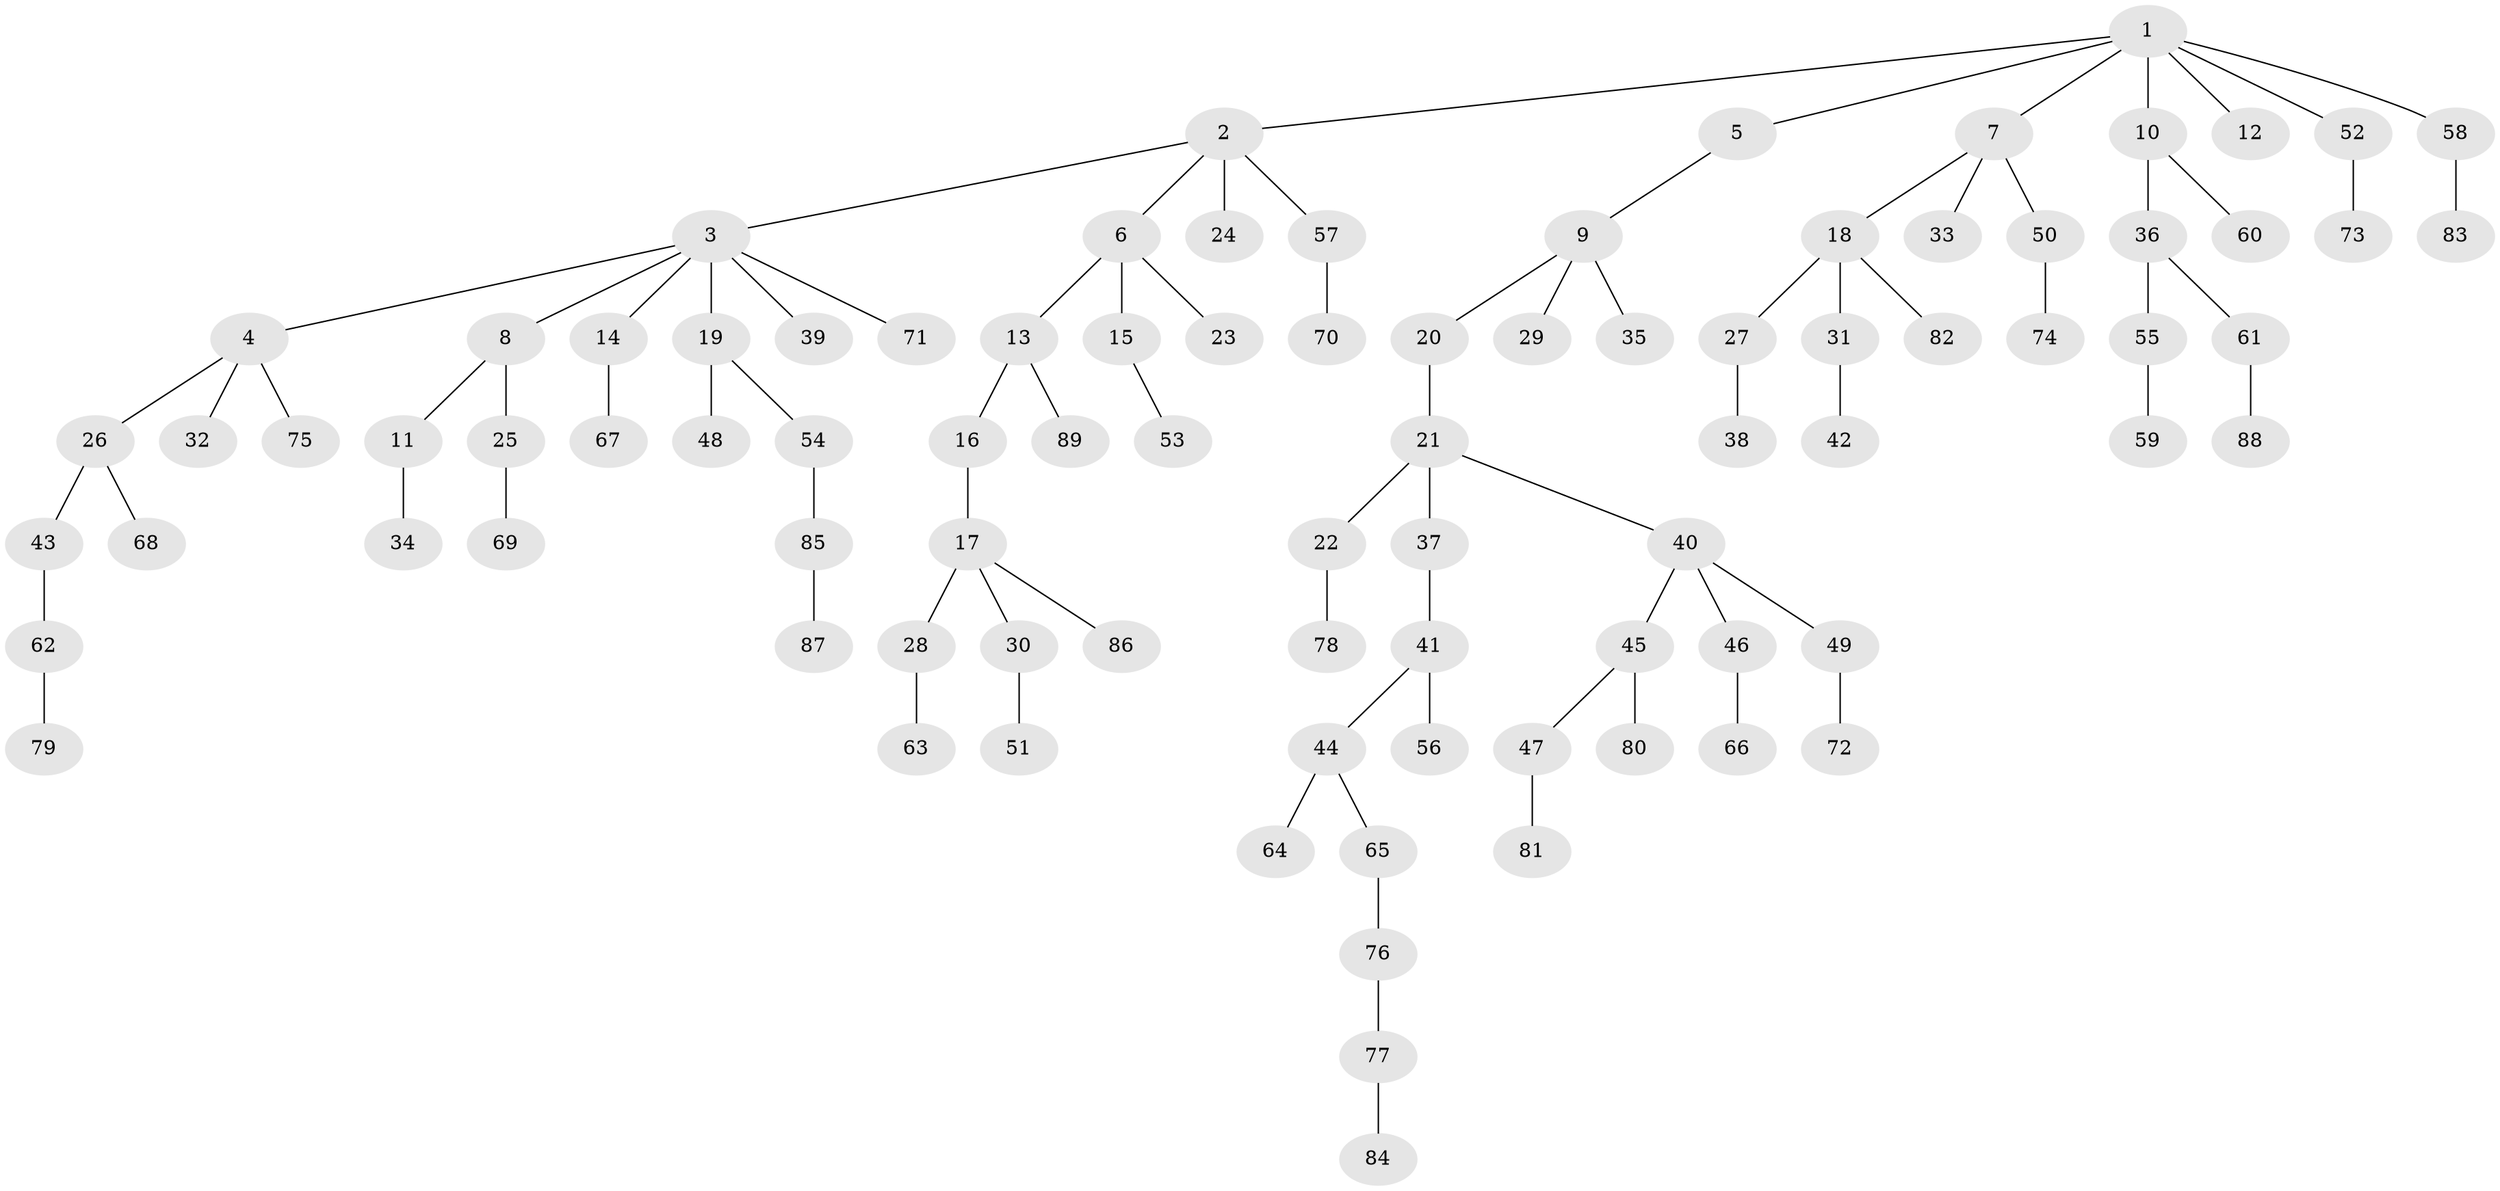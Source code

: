 // coarse degree distribution, {8: 0.017241379310344827, 4: 0.08620689655172414, 9: 0.017241379310344827, 2: 0.1724137931034483, 5: 0.017241379310344827, 3: 0.10344827586206896, 1: 0.5862068965517241}
// Generated by graph-tools (version 1.1) at 2025/42/03/06/25 10:42:03]
// undirected, 89 vertices, 88 edges
graph export_dot {
graph [start="1"]
  node [color=gray90,style=filled];
  1;
  2;
  3;
  4;
  5;
  6;
  7;
  8;
  9;
  10;
  11;
  12;
  13;
  14;
  15;
  16;
  17;
  18;
  19;
  20;
  21;
  22;
  23;
  24;
  25;
  26;
  27;
  28;
  29;
  30;
  31;
  32;
  33;
  34;
  35;
  36;
  37;
  38;
  39;
  40;
  41;
  42;
  43;
  44;
  45;
  46;
  47;
  48;
  49;
  50;
  51;
  52;
  53;
  54;
  55;
  56;
  57;
  58;
  59;
  60;
  61;
  62;
  63;
  64;
  65;
  66;
  67;
  68;
  69;
  70;
  71;
  72;
  73;
  74;
  75;
  76;
  77;
  78;
  79;
  80;
  81;
  82;
  83;
  84;
  85;
  86;
  87;
  88;
  89;
  1 -- 2;
  1 -- 5;
  1 -- 7;
  1 -- 10;
  1 -- 12;
  1 -- 52;
  1 -- 58;
  2 -- 3;
  2 -- 6;
  2 -- 24;
  2 -- 57;
  3 -- 4;
  3 -- 8;
  3 -- 14;
  3 -- 19;
  3 -- 39;
  3 -- 71;
  4 -- 26;
  4 -- 32;
  4 -- 75;
  5 -- 9;
  6 -- 13;
  6 -- 15;
  6 -- 23;
  7 -- 18;
  7 -- 33;
  7 -- 50;
  8 -- 11;
  8 -- 25;
  9 -- 20;
  9 -- 29;
  9 -- 35;
  10 -- 36;
  10 -- 60;
  11 -- 34;
  13 -- 16;
  13 -- 89;
  14 -- 67;
  15 -- 53;
  16 -- 17;
  17 -- 28;
  17 -- 30;
  17 -- 86;
  18 -- 27;
  18 -- 31;
  18 -- 82;
  19 -- 48;
  19 -- 54;
  20 -- 21;
  21 -- 22;
  21 -- 37;
  21 -- 40;
  22 -- 78;
  25 -- 69;
  26 -- 43;
  26 -- 68;
  27 -- 38;
  28 -- 63;
  30 -- 51;
  31 -- 42;
  36 -- 55;
  36 -- 61;
  37 -- 41;
  40 -- 45;
  40 -- 46;
  40 -- 49;
  41 -- 44;
  41 -- 56;
  43 -- 62;
  44 -- 64;
  44 -- 65;
  45 -- 47;
  45 -- 80;
  46 -- 66;
  47 -- 81;
  49 -- 72;
  50 -- 74;
  52 -- 73;
  54 -- 85;
  55 -- 59;
  57 -- 70;
  58 -- 83;
  61 -- 88;
  62 -- 79;
  65 -- 76;
  76 -- 77;
  77 -- 84;
  85 -- 87;
}
